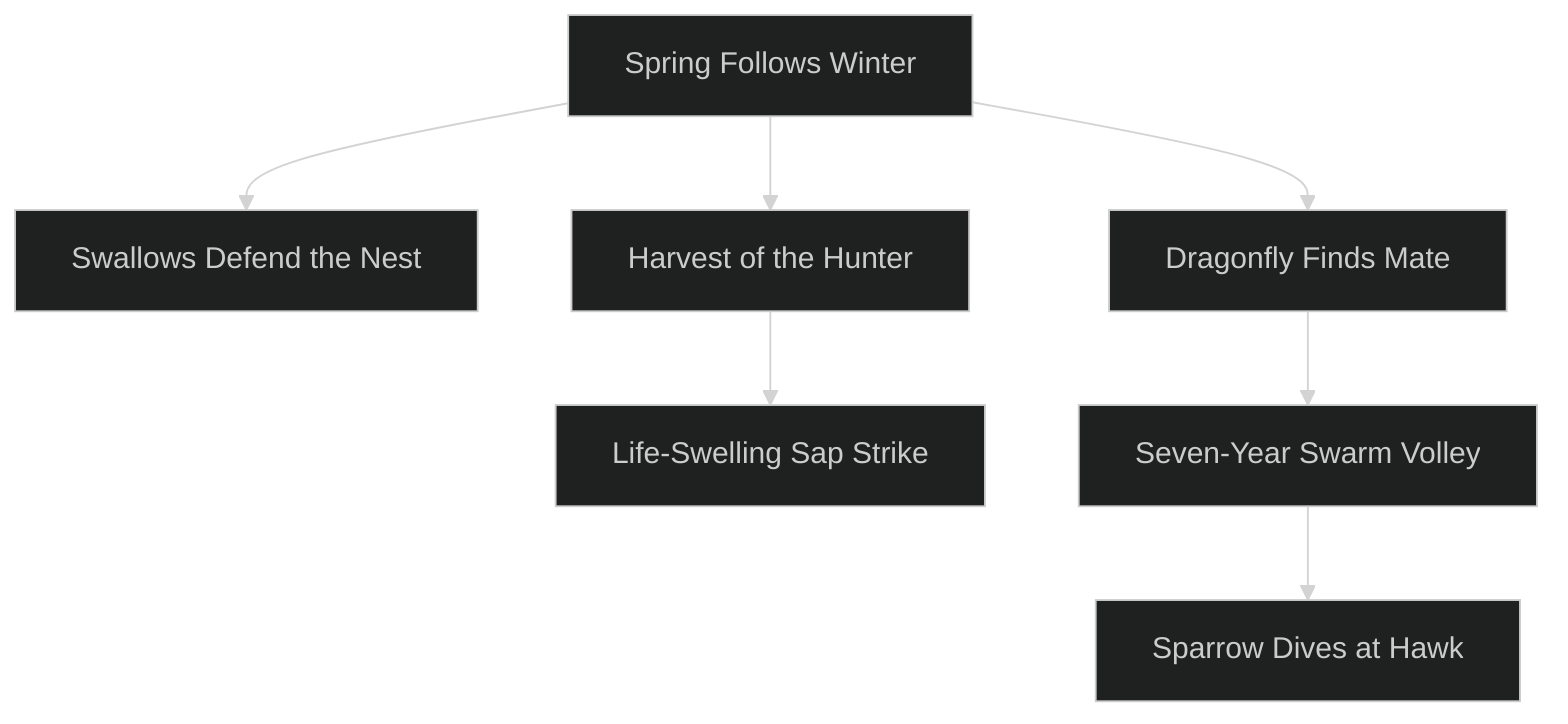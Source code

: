 ---
config:
  theme: dark
---
flowchart TD

    spring_follows_winter[Spring Follows Winter]
    click spring_follows_winter callback "
        Spring Follows Winter<br>
        <br>
        Cost: 2 motes
        Duration: Instant
        Type: Reflexive
        Minimum Archery: 2
        Minimum Essence: 1
        Prerequisite Charms: None
        Just as green leaves will bloom after the harshest winter,
        so a Dragon-Blood with this Charm will always strike her
        target. After spending the 2 motes of Essence, the archer's
        player may reroll the character's Dexterity + Archery completely.
         She must accept the second result. If this Charm is
        included in a Combo, the Essence cost for all other incorporated
        Charms must be paid again as if for a second shot, but
        only one (hopefully accurate) arrow is actually fired.
        "

    swallows_defend_the_nest[Swallows Defend the Nest]
    spring_follows_winter --> swallows_defend_the_nest
    click swallows_defend_the_nest callback "
        Swallows Defend the Nest<br>
        <br>
        Cost: 1 mote per arrow<br>
        Duration: Instant<br>
        Type: Extra Actions<br>
        Minimum Archery: 3<br>
        Minimum Essence: 2<br>
        Prerequisite Charms: Spring Follows Winter<br>
        <br>
        The physical limitations of wood and sinew are overcome
        by this Charm, allowing the Exalted archer to
        launch a flurry of arrows at his foe. Each arrow fired after
        the first costs 1 mote of Essence, but is fired using the
        archer's full dice pool. The Dragon-Blood is limited to
        firing his permanent Essence rating in arrows per turn, and
        he may not split his dice pool for extra actions.
        "

    harvest_of_the_hunter[Harvest of the Hunter]
    spring_follows_winter --> harvest_of_the_hunter
    click harvest_of_the_hunter callback "
        Harvest of the Hunter<br>
        <br>
        Cost: 2 motes
        Duration: Instant
        Type: Simple
        Minimum Archery: 3
        Minimum Essence: 2
        Prerequisite Charms:
        Spring Follows Winter
        A Wood-aspected Dragon-Blood may go to hunt with
        an empty quiver yet never lack for arrows. Anything that
        grows will yield up appropriate ammunition to the archer's
        gathering hands. The chosen plant — even something as
        odd as a desert cactus or a marsh reed — sprouts a number
        of arrows equal to the Exalt's permanent Essence in response
        to her desires. The archer may specify the type of
        arrow she desires, and the arrows may be shared with others
        — they are perfectly normal (if often somewhat odd-looking)
        arrows.
        "

    life_swelling_sap_strike[Life-Swelling Sap Strike]
    harvest_of_the_hunter --> life_swelling_sap_strike
    click life_swelling_sap_strike callback "
        Life-Swelling Sap Strike<br>
        <br>
        Cost: 3 motes<br>
        Duration: Instant<br>
        Type: Supplemental<br>
        Minimum Archery: 5<br>
        Minimum Essence: 3<br>
        Prerequisite Charms: Harvest of the Hunter<br>
        <br>
        In the hands of the Dragon-Blooded, an arrow is not
        merely a pointy stick — it is an extension of the living tree
        from which it came, and as such, it is inimical to the
        undead. As soon as it is fired from the bow, an arrow
        imbued with this Charm begins to bolt leaves (without
        interfering with the arrow's flight). Upon striking an
        undead creature, it erupts into full bloom, wrapping the
        foul creature in blossoms and leaves and causing aggravated,
        rather than lethal, damage. This Charm has no
        effect on living creatures. The Charm has no effect on the
        Abyssals and their Deathlord masters, but it is as effective
        on materialized ghosts and nemissaries as it is on hungry
        ghosts and the walking dead.
        "

    dragonfly_finds_mate[Dragonfly Finds Mate]
    spring_follows_winter --> dragonfly_finds_mate
    click dragonfly_finds_mate callback "
        Dragonfly Finds Mate<br>
        <br>
        Cost: 1 mote<br>
        Duration: Instant<br>
        Type: Reflexive<br>
        Minimum Archery: 3<br>
        Minimum Essence: 2<br>
        Prerequisite Charms: Spring Follows Winter<br>
        <br>
        Dragon-Blooded students of the bow have learned,
        through hard practice, to track the expected path of a
        projectile. Using this Charm, an Exalt at the sharp end of
        an arrow's flight may attempt to turn it aside before impact
        with a missile of his own. If the attempt's Dexterity +
        Archery total, including any penalties for multiple actions,
        equals or exceeds the attacker's successes, the
        incoming missile is deflected. A partial parry is not possible;
        this is an all or nothing attempt. Not just arrows, but
        any projectile may be turned aside, including knives, axes,
        chamber pots, shoes and other oddments.
        "

    seven_year_swarm_volley[Seven-Year Swarm Volley]
    dragonfly_finds_mate --> seven_year_swarm_volley
    click seven_year_swarm_volley callback "
        Seven-Year Swarm Volley<br>
        <br>
        Cost: 3 motes, 1 Willpower + 1 mote per person defended<br>
        Duration: One turn<br>
        Type: Simple<br>
        Minimum Archery: 4<br>
        Minimum Essence: 2<br>
        Prerequisite Charms: Dragonfly Finds Mate<br>
        <br>
        An Exalt with this Charm is now a master of the
        arrow's flight. By filling the sky above her allies with a
        barrage of arrows, the archer may defend her companions
        from ranged attacks. The archer must have and fire two
        arrows per protected ally, which can include himself. The
        character's player then makes a Dexterity + Archery roll.
        Until the character's next action, compare any ranged
        attack against a protected character to the result of this
        Dexterity + Archery roll. If the number of successes equals
        or exceeds those generated by the attacker, the attack is
        foiled. If it is less, the successes subtract from the attack as
        the missile is turned aside. The Exalted archer may not
        split her dice pool or take any other actions during the time
        she protects her allies, or the protection ends immediately.
        "

    sparrow_dives_at_hawk[Sparrow Dives at Hawk]
    seven_year_swarm_volley --> sparrow_dives_at_hawk
    click sparrow_dives_at_hawk callback "
        Sparrow Dives at Hawk<br>
        <br>
        Cost: 5 motes, 1 Willpower<br>
        Duration: Instant<br>
        Type: Reflexive<br>
        Minimum Archery: 5<br>
        Minimum Essence: 3<br>
        Prerequisite Charms: Seven-Year Swarm Volley<br>
        <br>
        Using this Charm, a Dragon-Blooded archer may
        imbue an arrow fired from his bow with enough Essence
        and will that it will turn aside any assault within the range
        of his bow. The archer's player rolls Dexterity + Archery;
        successes on this roll subtract from the successes of the
        attack the archer is attempting to deflect. If the archer
        exceeds the attacker's successes, immediately apply the
        remaining successes as an archery attack against the character
        who launched the assault against which the Exalt is
        defending. The archer may not use any other Charms
        during the turn in which he executes Sparrow Dives at
        Hawk; although the action is complete in the blink of an
        eye, it requires intense spiritual concentration.
        "